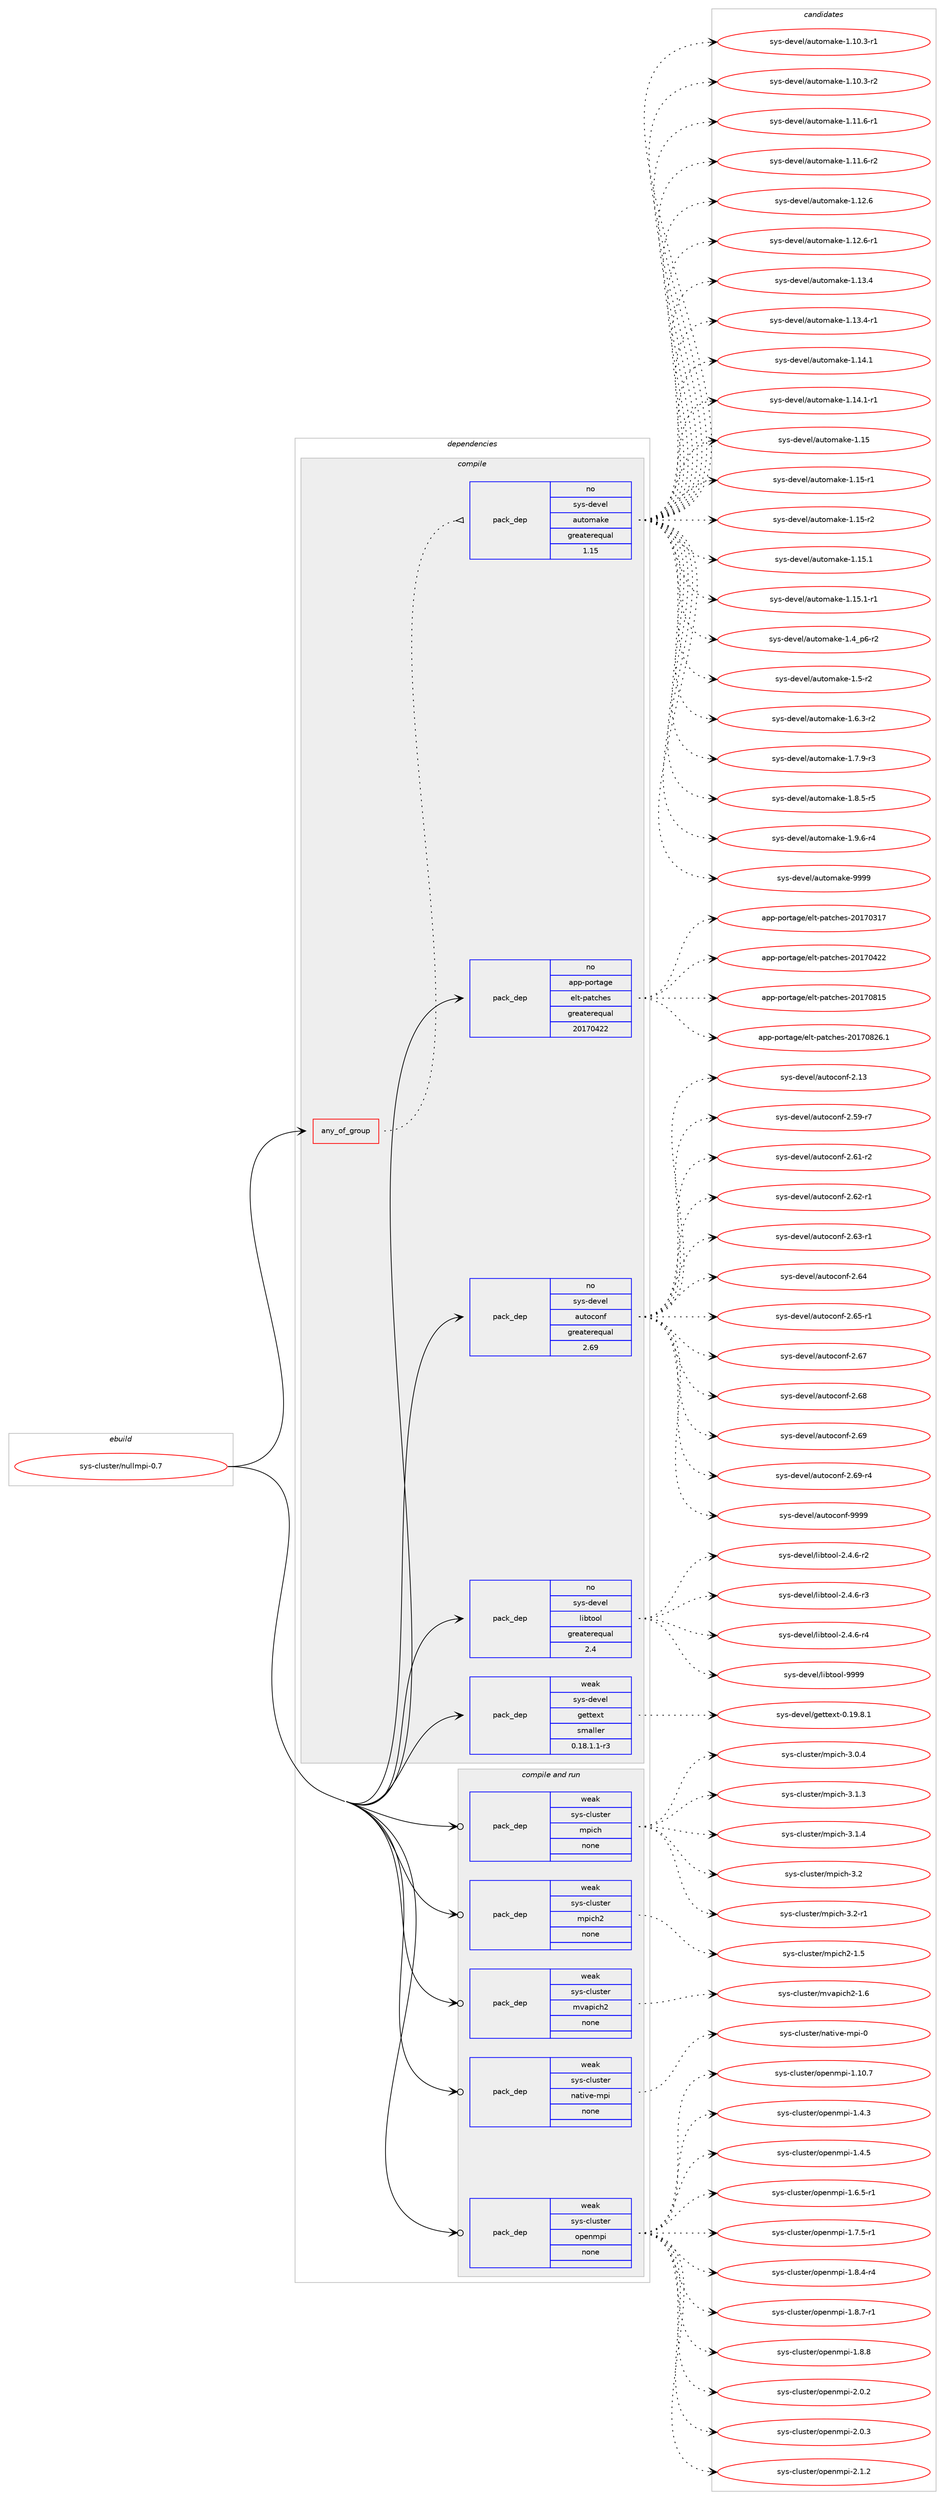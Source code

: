 digraph prolog {

# *************
# Graph options
# *************

newrank=true;
concentrate=true;
compound=true;
graph [rankdir=LR,fontname=Helvetica,fontsize=10,ranksep=1.5];#, ranksep=2.5, nodesep=0.2];
edge  [arrowhead=vee];
node  [fontname=Helvetica,fontsize=10];

# **********
# The ebuild
# **********

subgraph cluster_leftcol {
color=gray;
rank=same;
label=<<i>ebuild</i>>;
id [label="sys-cluster/nullmpi-0.7", color=red, width=4, href="../sys-cluster/nullmpi-0.7.svg"];
}

# ****************
# The dependencies
# ****************

subgraph cluster_midcol {
color=gray;
label=<<i>dependencies</i>>;
subgraph cluster_compile {
fillcolor="#eeeeee";
style=filled;
label=<<i>compile</i>>;
subgraph any8126 {
dependency481967 [label=<<TABLE BORDER="0" CELLBORDER="1" CELLSPACING="0" CELLPADDING="4"><TR><TD CELLPADDING="10">any_of_group</TD></TR></TABLE>>, shape=none, color=red];subgraph pack358015 {
dependency481968 [label=<<TABLE BORDER="0" CELLBORDER="1" CELLSPACING="0" CELLPADDING="4" WIDTH="220"><TR><TD ROWSPAN="6" CELLPADDING="30">pack_dep</TD></TR><TR><TD WIDTH="110">no</TD></TR><TR><TD>sys-devel</TD></TR><TR><TD>automake</TD></TR><TR><TD>greaterequal</TD></TR><TR><TD>1.15</TD></TR></TABLE>>, shape=none, color=blue];
}
dependency481967:e -> dependency481968:w [weight=20,style="dotted",arrowhead="oinv"];
}
id:e -> dependency481967:w [weight=20,style="solid",arrowhead="vee"];
subgraph pack358016 {
dependency481969 [label=<<TABLE BORDER="0" CELLBORDER="1" CELLSPACING="0" CELLPADDING="4" WIDTH="220"><TR><TD ROWSPAN="6" CELLPADDING="30">pack_dep</TD></TR><TR><TD WIDTH="110">no</TD></TR><TR><TD>app-portage</TD></TR><TR><TD>elt-patches</TD></TR><TR><TD>greaterequal</TD></TR><TR><TD>20170422</TD></TR></TABLE>>, shape=none, color=blue];
}
id:e -> dependency481969:w [weight=20,style="solid",arrowhead="vee"];
subgraph pack358017 {
dependency481970 [label=<<TABLE BORDER="0" CELLBORDER="1" CELLSPACING="0" CELLPADDING="4" WIDTH="220"><TR><TD ROWSPAN="6" CELLPADDING="30">pack_dep</TD></TR><TR><TD WIDTH="110">no</TD></TR><TR><TD>sys-devel</TD></TR><TR><TD>autoconf</TD></TR><TR><TD>greaterequal</TD></TR><TR><TD>2.69</TD></TR></TABLE>>, shape=none, color=blue];
}
id:e -> dependency481970:w [weight=20,style="solid",arrowhead="vee"];
subgraph pack358018 {
dependency481971 [label=<<TABLE BORDER="0" CELLBORDER="1" CELLSPACING="0" CELLPADDING="4" WIDTH="220"><TR><TD ROWSPAN="6" CELLPADDING="30">pack_dep</TD></TR><TR><TD WIDTH="110">no</TD></TR><TR><TD>sys-devel</TD></TR><TR><TD>libtool</TD></TR><TR><TD>greaterequal</TD></TR><TR><TD>2.4</TD></TR></TABLE>>, shape=none, color=blue];
}
id:e -> dependency481971:w [weight=20,style="solid",arrowhead="vee"];
subgraph pack358019 {
dependency481972 [label=<<TABLE BORDER="0" CELLBORDER="1" CELLSPACING="0" CELLPADDING="4" WIDTH="220"><TR><TD ROWSPAN="6" CELLPADDING="30">pack_dep</TD></TR><TR><TD WIDTH="110">weak</TD></TR><TR><TD>sys-devel</TD></TR><TR><TD>gettext</TD></TR><TR><TD>smaller</TD></TR><TR><TD>0.18.1.1-r3</TD></TR></TABLE>>, shape=none, color=blue];
}
id:e -> dependency481972:w [weight=20,style="solid",arrowhead="vee"];
}
subgraph cluster_compileandrun {
fillcolor="#eeeeee";
style=filled;
label=<<i>compile and run</i>>;
subgraph pack358020 {
dependency481973 [label=<<TABLE BORDER="0" CELLBORDER="1" CELLSPACING="0" CELLPADDING="4" WIDTH="220"><TR><TD ROWSPAN="6" CELLPADDING="30">pack_dep</TD></TR><TR><TD WIDTH="110">weak</TD></TR><TR><TD>sys-cluster</TD></TR><TR><TD>mpich</TD></TR><TR><TD>none</TD></TR><TR><TD></TD></TR></TABLE>>, shape=none, color=blue];
}
id:e -> dependency481973:w [weight=20,style="solid",arrowhead="odotvee"];
subgraph pack358021 {
dependency481974 [label=<<TABLE BORDER="0" CELLBORDER="1" CELLSPACING="0" CELLPADDING="4" WIDTH="220"><TR><TD ROWSPAN="6" CELLPADDING="30">pack_dep</TD></TR><TR><TD WIDTH="110">weak</TD></TR><TR><TD>sys-cluster</TD></TR><TR><TD>mpich2</TD></TR><TR><TD>none</TD></TR><TR><TD></TD></TR></TABLE>>, shape=none, color=blue];
}
id:e -> dependency481974:w [weight=20,style="solid",arrowhead="odotvee"];
subgraph pack358022 {
dependency481975 [label=<<TABLE BORDER="0" CELLBORDER="1" CELLSPACING="0" CELLPADDING="4" WIDTH="220"><TR><TD ROWSPAN="6" CELLPADDING="30">pack_dep</TD></TR><TR><TD WIDTH="110">weak</TD></TR><TR><TD>sys-cluster</TD></TR><TR><TD>mvapich2</TD></TR><TR><TD>none</TD></TR><TR><TD></TD></TR></TABLE>>, shape=none, color=blue];
}
id:e -> dependency481975:w [weight=20,style="solid",arrowhead="odotvee"];
subgraph pack358023 {
dependency481976 [label=<<TABLE BORDER="0" CELLBORDER="1" CELLSPACING="0" CELLPADDING="4" WIDTH="220"><TR><TD ROWSPAN="6" CELLPADDING="30">pack_dep</TD></TR><TR><TD WIDTH="110">weak</TD></TR><TR><TD>sys-cluster</TD></TR><TR><TD>native-mpi</TD></TR><TR><TD>none</TD></TR><TR><TD></TD></TR></TABLE>>, shape=none, color=blue];
}
id:e -> dependency481976:w [weight=20,style="solid",arrowhead="odotvee"];
subgraph pack358024 {
dependency481977 [label=<<TABLE BORDER="0" CELLBORDER="1" CELLSPACING="0" CELLPADDING="4" WIDTH="220"><TR><TD ROWSPAN="6" CELLPADDING="30">pack_dep</TD></TR><TR><TD WIDTH="110">weak</TD></TR><TR><TD>sys-cluster</TD></TR><TR><TD>openmpi</TD></TR><TR><TD>none</TD></TR><TR><TD></TD></TR></TABLE>>, shape=none, color=blue];
}
id:e -> dependency481977:w [weight=20,style="solid",arrowhead="odotvee"];
}
subgraph cluster_run {
fillcolor="#eeeeee";
style=filled;
label=<<i>run</i>>;
}
}

# **************
# The candidates
# **************

subgraph cluster_choices {
rank=same;
color=gray;
label=<<i>candidates</i>>;

subgraph choice358015 {
color=black;
nodesep=1;
choice11512111545100101118101108479711711611110997107101454946494846514511449 [label="sys-devel/automake-1.10.3-r1", color=red, width=4,href="../sys-devel/automake-1.10.3-r1.svg"];
choice11512111545100101118101108479711711611110997107101454946494846514511450 [label="sys-devel/automake-1.10.3-r2", color=red, width=4,href="../sys-devel/automake-1.10.3-r2.svg"];
choice11512111545100101118101108479711711611110997107101454946494946544511449 [label="sys-devel/automake-1.11.6-r1", color=red, width=4,href="../sys-devel/automake-1.11.6-r1.svg"];
choice11512111545100101118101108479711711611110997107101454946494946544511450 [label="sys-devel/automake-1.11.6-r2", color=red, width=4,href="../sys-devel/automake-1.11.6-r2.svg"];
choice1151211154510010111810110847971171161111099710710145494649504654 [label="sys-devel/automake-1.12.6", color=red, width=4,href="../sys-devel/automake-1.12.6.svg"];
choice11512111545100101118101108479711711611110997107101454946495046544511449 [label="sys-devel/automake-1.12.6-r1", color=red, width=4,href="../sys-devel/automake-1.12.6-r1.svg"];
choice1151211154510010111810110847971171161111099710710145494649514652 [label="sys-devel/automake-1.13.4", color=red, width=4,href="../sys-devel/automake-1.13.4.svg"];
choice11512111545100101118101108479711711611110997107101454946495146524511449 [label="sys-devel/automake-1.13.4-r1", color=red, width=4,href="../sys-devel/automake-1.13.4-r1.svg"];
choice1151211154510010111810110847971171161111099710710145494649524649 [label="sys-devel/automake-1.14.1", color=red, width=4,href="../sys-devel/automake-1.14.1.svg"];
choice11512111545100101118101108479711711611110997107101454946495246494511449 [label="sys-devel/automake-1.14.1-r1", color=red, width=4,href="../sys-devel/automake-1.14.1-r1.svg"];
choice115121115451001011181011084797117116111109971071014549464953 [label="sys-devel/automake-1.15", color=red, width=4,href="../sys-devel/automake-1.15.svg"];
choice1151211154510010111810110847971171161111099710710145494649534511449 [label="sys-devel/automake-1.15-r1", color=red, width=4,href="../sys-devel/automake-1.15-r1.svg"];
choice1151211154510010111810110847971171161111099710710145494649534511450 [label="sys-devel/automake-1.15-r2", color=red, width=4,href="../sys-devel/automake-1.15-r2.svg"];
choice1151211154510010111810110847971171161111099710710145494649534649 [label="sys-devel/automake-1.15.1", color=red, width=4,href="../sys-devel/automake-1.15.1.svg"];
choice11512111545100101118101108479711711611110997107101454946495346494511449 [label="sys-devel/automake-1.15.1-r1", color=red, width=4,href="../sys-devel/automake-1.15.1-r1.svg"];
choice115121115451001011181011084797117116111109971071014549465295112544511450 [label="sys-devel/automake-1.4_p6-r2", color=red, width=4,href="../sys-devel/automake-1.4_p6-r2.svg"];
choice11512111545100101118101108479711711611110997107101454946534511450 [label="sys-devel/automake-1.5-r2", color=red, width=4,href="../sys-devel/automake-1.5-r2.svg"];
choice115121115451001011181011084797117116111109971071014549465446514511450 [label="sys-devel/automake-1.6.3-r2", color=red, width=4,href="../sys-devel/automake-1.6.3-r2.svg"];
choice115121115451001011181011084797117116111109971071014549465546574511451 [label="sys-devel/automake-1.7.9-r3", color=red, width=4,href="../sys-devel/automake-1.7.9-r3.svg"];
choice115121115451001011181011084797117116111109971071014549465646534511453 [label="sys-devel/automake-1.8.5-r5", color=red, width=4,href="../sys-devel/automake-1.8.5-r5.svg"];
choice115121115451001011181011084797117116111109971071014549465746544511452 [label="sys-devel/automake-1.9.6-r4", color=red, width=4,href="../sys-devel/automake-1.9.6-r4.svg"];
choice115121115451001011181011084797117116111109971071014557575757 [label="sys-devel/automake-9999", color=red, width=4,href="../sys-devel/automake-9999.svg"];
dependency481968:e -> choice11512111545100101118101108479711711611110997107101454946494846514511449:w [style=dotted,weight="100"];
dependency481968:e -> choice11512111545100101118101108479711711611110997107101454946494846514511450:w [style=dotted,weight="100"];
dependency481968:e -> choice11512111545100101118101108479711711611110997107101454946494946544511449:w [style=dotted,weight="100"];
dependency481968:e -> choice11512111545100101118101108479711711611110997107101454946494946544511450:w [style=dotted,weight="100"];
dependency481968:e -> choice1151211154510010111810110847971171161111099710710145494649504654:w [style=dotted,weight="100"];
dependency481968:e -> choice11512111545100101118101108479711711611110997107101454946495046544511449:w [style=dotted,weight="100"];
dependency481968:e -> choice1151211154510010111810110847971171161111099710710145494649514652:w [style=dotted,weight="100"];
dependency481968:e -> choice11512111545100101118101108479711711611110997107101454946495146524511449:w [style=dotted,weight="100"];
dependency481968:e -> choice1151211154510010111810110847971171161111099710710145494649524649:w [style=dotted,weight="100"];
dependency481968:e -> choice11512111545100101118101108479711711611110997107101454946495246494511449:w [style=dotted,weight="100"];
dependency481968:e -> choice115121115451001011181011084797117116111109971071014549464953:w [style=dotted,weight="100"];
dependency481968:e -> choice1151211154510010111810110847971171161111099710710145494649534511449:w [style=dotted,weight="100"];
dependency481968:e -> choice1151211154510010111810110847971171161111099710710145494649534511450:w [style=dotted,weight="100"];
dependency481968:e -> choice1151211154510010111810110847971171161111099710710145494649534649:w [style=dotted,weight="100"];
dependency481968:e -> choice11512111545100101118101108479711711611110997107101454946495346494511449:w [style=dotted,weight="100"];
dependency481968:e -> choice115121115451001011181011084797117116111109971071014549465295112544511450:w [style=dotted,weight="100"];
dependency481968:e -> choice11512111545100101118101108479711711611110997107101454946534511450:w [style=dotted,weight="100"];
dependency481968:e -> choice115121115451001011181011084797117116111109971071014549465446514511450:w [style=dotted,weight="100"];
dependency481968:e -> choice115121115451001011181011084797117116111109971071014549465546574511451:w [style=dotted,weight="100"];
dependency481968:e -> choice115121115451001011181011084797117116111109971071014549465646534511453:w [style=dotted,weight="100"];
dependency481968:e -> choice115121115451001011181011084797117116111109971071014549465746544511452:w [style=dotted,weight="100"];
dependency481968:e -> choice115121115451001011181011084797117116111109971071014557575757:w [style=dotted,weight="100"];
}
subgraph choice358016 {
color=black;
nodesep=1;
choice97112112451121111141169710310147101108116451129711699104101115455048495548514955 [label="app-portage/elt-patches-20170317", color=red, width=4,href="../app-portage/elt-patches-20170317.svg"];
choice97112112451121111141169710310147101108116451129711699104101115455048495548525050 [label="app-portage/elt-patches-20170422", color=red, width=4,href="../app-portage/elt-patches-20170422.svg"];
choice97112112451121111141169710310147101108116451129711699104101115455048495548564953 [label="app-portage/elt-patches-20170815", color=red, width=4,href="../app-portage/elt-patches-20170815.svg"];
choice971121124511211111411697103101471011081164511297116991041011154550484955485650544649 [label="app-portage/elt-patches-20170826.1", color=red, width=4,href="../app-portage/elt-patches-20170826.1.svg"];
dependency481969:e -> choice97112112451121111141169710310147101108116451129711699104101115455048495548514955:w [style=dotted,weight="100"];
dependency481969:e -> choice97112112451121111141169710310147101108116451129711699104101115455048495548525050:w [style=dotted,weight="100"];
dependency481969:e -> choice97112112451121111141169710310147101108116451129711699104101115455048495548564953:w [style=dotted,weight="100"];
dependency481969:e -> choice971121124511211111411697103101471011081164511297116991041011154550484955485650544649:w [style=dotted,weight="100"];
}
subgraph choice358017 {
color=black;
nodesep=1;
choice115121115451001011181011084797117116111991111101024550464951 [label="sys-devel/autoconf-2.13", color=red, width=4,href="../sys-devel/autoconf-2.13.svg"];
choice1151211154510010111810110847971171161119911111010245504653574511455 [label="sys-devel/autoconf-2.59-r7", color=red, width=4,href="../sys-devel/autoconf-2.59-r7.svg"];
choice1151211154510010111810110847971171161119911111010245504654494511450 [label="sys-devel/autoconf-2.61-r2", color=red, width=4,href="../sys-devel/autoconf-2.61-r2.svg"];
choice1151211154510010111810110847971171161119911111010245504654504511449 [label="sys-devel/autoconf-2.62-r1", color=red, width=4,href="../sys-devel/autoconf-2.62-r1.svg"];
choice1151211154510010111810110847971171161119911111010245504654514511449 [label="sys-devel/autoconf-2.63-r1", color=red, width=4,href="../sys-devel/autoconf-2.63-r1.svg"];
choice115121115451001011181011084797117116111991111101024550465452 [label="sys-devel/autoconf-2.64", color=red, width=4,href="../sys-devel/autoconf-2.64.svg"];
choice1151211154510010111810110847971171161119911111010245504654534511449 [label="sys-devel/autoconf-2.65-r1", color=red, width=4,href="../sys-devel/autoconf-2.65-r1.svg"];
choice115121115451001011181011084797117116111991111101024550465455 [label="sys-devel/autoconf-2.67", color=red, width=4,href="../sys-devel/autoconf-2.67.svg"];
choice115121115451001011181011084797117116111991111101024550465456 [label="sys-devel/autoconf-2.68", color=red, width=4,href="../sys-devel/autoconf-2.68.svg"];
choice115121115451001011181011084797117116111991111101024550465457 [label="sys-devel/autoconf-2.69", color=red, width=4,href="../sys-devel/autoconf-2.69.svg"];
choice1151211154510010111810110847971171161119911111010245504654574511452 [label="sys-devel/autoconf-2.69-r4", color=red, width=4,href="../sys-devel/autoconf-2.69-r4.svg"];
choice115121115451001011181011084797117116111991111101024557575757 [label="sys-devel/autoconf-9999", color=red, width=4,href="../sys-devel/autoconf-9999.svg"];
dependency481970:e -> choice115121115451001011181011084797117116111991111101024550464951:w [style=dotted,weight="100"];
dependency481970:e -> choice1151211154510010111810110847971171161119911111010245504653574511455:w [style=dotted,weight="100"];
dependency481970:e -> choice1151211154510010111810110847971171161119911111010245504654494511450:w [style=dotted,weight="100"];
dependency481970:e -> choice1151211154510010111810110847971171161119911111010245504654504511449:w [style=dotted,weight="100"];
dependency481970:e -> choice1151211154510010111810110847971171161119911111010245504654514511449:w [style=dotted,weight="100"];
dependency481970:e -> choice115121115451001011181011084797117116111991111101024550465452:w [style=dotted,weight="100"];
dependency481970:e -> choice1151211154510010111810110847971171161119911111010245504654534511449:w [style=dotted,weight="100"];
dependency481970:e -> choice115121115451001011181011084797117116111991111101024550465455:w [style=dotted,weight="100"];
dependency481970:e -> choice115121115451001011181011084797117116111991111101024550465456:w [style=dotted,weight="100"];
dependency481970:e -> choice115121115451001011181011084797117116111991111101024550465457:w [style=dotted,weight="100"];
dependency481970:e -> choice1151211154510010111810110847971171161119911111010245504654574511452:w [style=dotted,weight="100"];
dependency481970:e -> choice115121115451001011181011084797117116111991111101024557575757:w [style=dotted,weight="100"];
}
subgraph choice358018 {
color=black;
nodesep=1;
choice1151211154510010111810110847108105981161111111084550465246544511450 [label="sys-devel/libtool-2.4.6-r2", color=red, width=4,href="../sys-devel/libtool-2.4.6-r2.svg"];
choice1151211154510010111810110847108105981161111111084550465246544511451 [label="sys-devel/libtool-2.4.6-r3", color=red, width=4,href="../sys-devel/libtool-2.4.6-r3.svg"];
choice1151211154510010111810110847108105981161111111084550465246544511452 [label="sys-devel/libtool-2.4.6-r4", color=red, width=4,href="../sys-devel/libtool-2.4.6-r4.svg"];
choice1151211154510010111810110847108105981161111111084557575757 [label="sys-devel/libtool-9999", color=red, width=4,href="../sys-devel/libtool-9999.svg"];
dependency481971:e -> choice1151211154510010111810110847108105981161111111084550465246544511450:w [style=dotted,weight="100"];
dependency481971:e -> choice1151211154510010111810110847108105981161111111084550465246544511451:w [style=dotted,weight="100"];
dependency481971:e -> choice1151211154510010111810110847108105981161111111084550465246544511452:w [style=dotted,weight="100"];
dependency481971:e -> choice1151211154510010111810110847108105981161111111084557575757:w [style=dotted,weight="100"];
}
subgraph choice358019 {
color=black;
nodesep=1;
choice1151211154510010111810110847103101116116101120116454846495746564649 [label="sys-devel/gettext-0.19.8.1", color=red, width=4,href="../sys-devel/gettext-0.19.8.1.svg"];
dependency481972:e -> choice1151211154510010111810110847103101116116101120116454846495746564649:w [style=dotted,weight="100"];
}
subgraph choice358020 {
color=black;
nodesep=1;
choice11512111545991081171151161011144710911210599104455146484652 [label="sys-cluster/mpich-3.0.4", color=red, width=4,href="../sys-cluster/mpich-3.0.4.svg"];
choice11512111545991081171151161011144710911210599104455146494651 [label="sys-cluster/mpich-3.1.3", color=red, width=4,href="../sys-cluster/mpich-3.1.3.svg"];
choice11512111545991081171151161011144710911210599104455146494652 [label="sys-cluster/mpich-3.1.4", color=red, width=4,href="../sys-cluster/mpich-3.1.4.svg"];
choice1151211154599108117115116101114471091121059910445514650 [label="sys-cluster/mpich-3.2", color=red, width=4,href="../sys-cluster/mpich-3.2.svg"];
choice11512111545991081171151161011144710911210599104455146504511449 [label="sys-cluster/mpich-3.2-r1", color=red, width=4,href="../sys-cluster/mpich-3.2-r1.svg"];
dependency481973:e -> choice11512111545991081171151161011144710911210599104455146484652:w [style=dotted,weight="100"];
dependency481973:e -> choice11512111545991081171151161011144710911210599104455146494651:w [style=dotted,weight="100"];
dependency481973:e -> choice11512111545991081171151161011144710911210599104455146494652:w [style=dotted,weight="100"];
dependency481973:e -> choice1151211154599108117115116101114471091121059910445514650:w [style=dotted,weight="100"];
dependency481973:e -> choice11512111545991081171151161011144710911210599104455146504511449:w [style=dotted,weight="100"];
}
subgraph choice358021 {
color=black;
nodesep=1;
choice115121115459910811711511610111447109112105991045045494653 [label="sys-cluster/mpich2-1.5", color=red, width=4,href="../sys-cluster/mpich2-1.5.svg"];
dependency481974:e -> choice115121115459910811711511610111447109112105991045045494653:w [style=dotted,weight="100"];
}
subgraph choice358022 {
color=black;
nodesep=1;
choice11512111545991081171151161011144710911897112105991045045494654 [label="sys-cluster/mvapich2-1.6", color=red, width=4,href="../sys-cluster/mvapich2-1.6.svg"];
dependency481975:e -> choice11512111545991081171151161011144710911897112105991045045494654:w [style=dotted,weight="100"];
}
subgraph choice358023 {
color=black;
nodesep=1;
choice11512111545991081171151161011144711097116105118101451091121054548 [label="sys-cluster/native-mpi-0", color=red, width=4,href="../sys-cluster/native-mpi-0.svg"];
dependency481976:e -> choice11512111545991081171151161011144711097116105118101451091121054548:w [style=dotted,weight="100"];
}
subgraph choice358024 {
color=black;
nodesep=1;
choice11512111545991081171151161011144711111210111010911210545494649484655 [label="sys-cluster/openmpi-1.10.7", color=red, width=4,href="../sys-cluster/openmpi-1.10.7.svg"];
choice115121115459910811711511610111447111112101110109112105454946524651 [label="sys-cluster/openmpi-1.4.3", color=red, width=4,href="../sys-cluster/openmpi-1.4.3.svg"];
choice115121115459910811711511610111447111112101110109112105454946524653 [label="sys-cluster/openmpi-1.4.5", color=red, width=4,href="../sys-cluster/openmpi-1.4.5.svg"];
choice1151211154599108117115116101114471111121011101091121054549465446534511449 [label="sys-cluster/openmpi-1.6.5-r1", color=red, width=4,href="../sys-cluster/openmpi-1.6.5-r1.svg"];
choice1151211154599108117115116101114471111121011101091121054549465546534511449 [label="sys-cluster/openmpi-1.7.5-r1", color=red, width=4,href="../sys-cluster/openmpi-1.7.5-r1.svg"];
choice1151211154599108117115116101114471111121011101091121054549465646524511452 [label="sys-cluster/openmpi-1.8.4-r4", color=red, width=4,href="../sys-cluster/openmpi-1.8.4-r4.svg"];
choice1151211154599108117115116101114471111121011101091121054549465646554511449 [label="sys-cluster/openmpi-1.8.7-r1", color=red, width=4,href="../sys-cluster/openmpi-1.8.7-r1.svg"];
choice115121115459910811711511610111447111112101110109112105454946564656 [label="sys-cluster/openmpi-1.8.8", color=red, width=4,href="../sys-cluster/openmpi-1.8.8.svg"];
choice115121115459910811711511610111447111112101110109112105455046484650 [label="sys-cluster/openmpi-2.0.2", color=red, width=4,href="../sys-cluster/openmpi-2.0.2.svg"];
choice115121115459910811711511610111447111112101110109112105455046484651 [label="sys-cluster/openmpi-2.0.3", color=red, width=4,href="../sys-cluster/openmpi-2.0.3.svg"];
choice115121115459910811711511610111447111112101110109112105455046494650 [label="sys-cluster/openmpi-2.1.2", color=red, width=4,href="../sys-cluster/openmpi-2.1.2.svg"];
dependency481977:e -> choice11512111545991081171151161011144711111210111010911210545494649484655:w [style=dotted,weight="100"];
dependency481977:e -> choice115121115459910811711511610111447111112101110109112105454946524651:w [style=dotted,weight="100"];
dependency481977:e -> choice115121115459910811711511610111447111112101110109112105454946524653:w [style=dotted,weight="100"];
dependency481977:e -> choice1151211154599108117115116101114471111121011101091121054549465446534511449:w [style=dotted,weight="100"];
dependency481977:e -> choice1151211154599108117115116101114471111121011101091121054549465546534511449:w [style=dotted,weight="100"];
dependency481977:e -> choice1151211154599108117115116101114471111121011101091121054549465646524511452:w [style=dotted,weight="100"];
dependency481977:e -> choice1151211154599108117115116101114471111121011101091121054549465646554511449:w [style=dotted,weight="100"];
dependency481977:e -> choice115121115459910811711511610111447111112101110109112105454946564656:w [style=dotted,weight="100"];
dependency481977:e -> choice115121115459910811711511610111447111112101110109112105455046484650:w [style=dotted,weight="100"];
dependency481977:e -> choice115121115459910811711511610111447111112101110109112105455046484651:w [style=dotted,weight="100"];
dependency481977:e -> choice115121115459910811711511610111447111112101110109112105455046494650:w [style=dotted,weight="100"];
}
}

}

